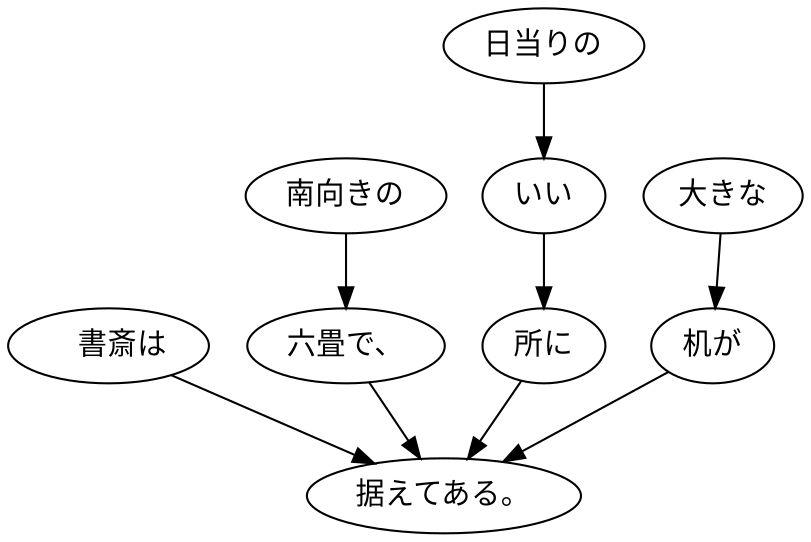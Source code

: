 digraph graph5605 {
	node0 [label="　書斎は"];
	node1 [label="南向きの"];
	node2 [label="六畳で、"];
	node3 [label="日当りの"];
	node4 [label="いい"];
	node5 [label="所に"];
	node6 [label="大きな"];
	node7 [label="机が"];
	node8 [label="据えてある。"];
	node0 -> node8;
	node1 -> node2;
	node2 -> node8;
	node3 -> node4;
	node4 -> node5;
	node5 -> node8;
	node6 -> node7;
	node7 -> node8;
}

